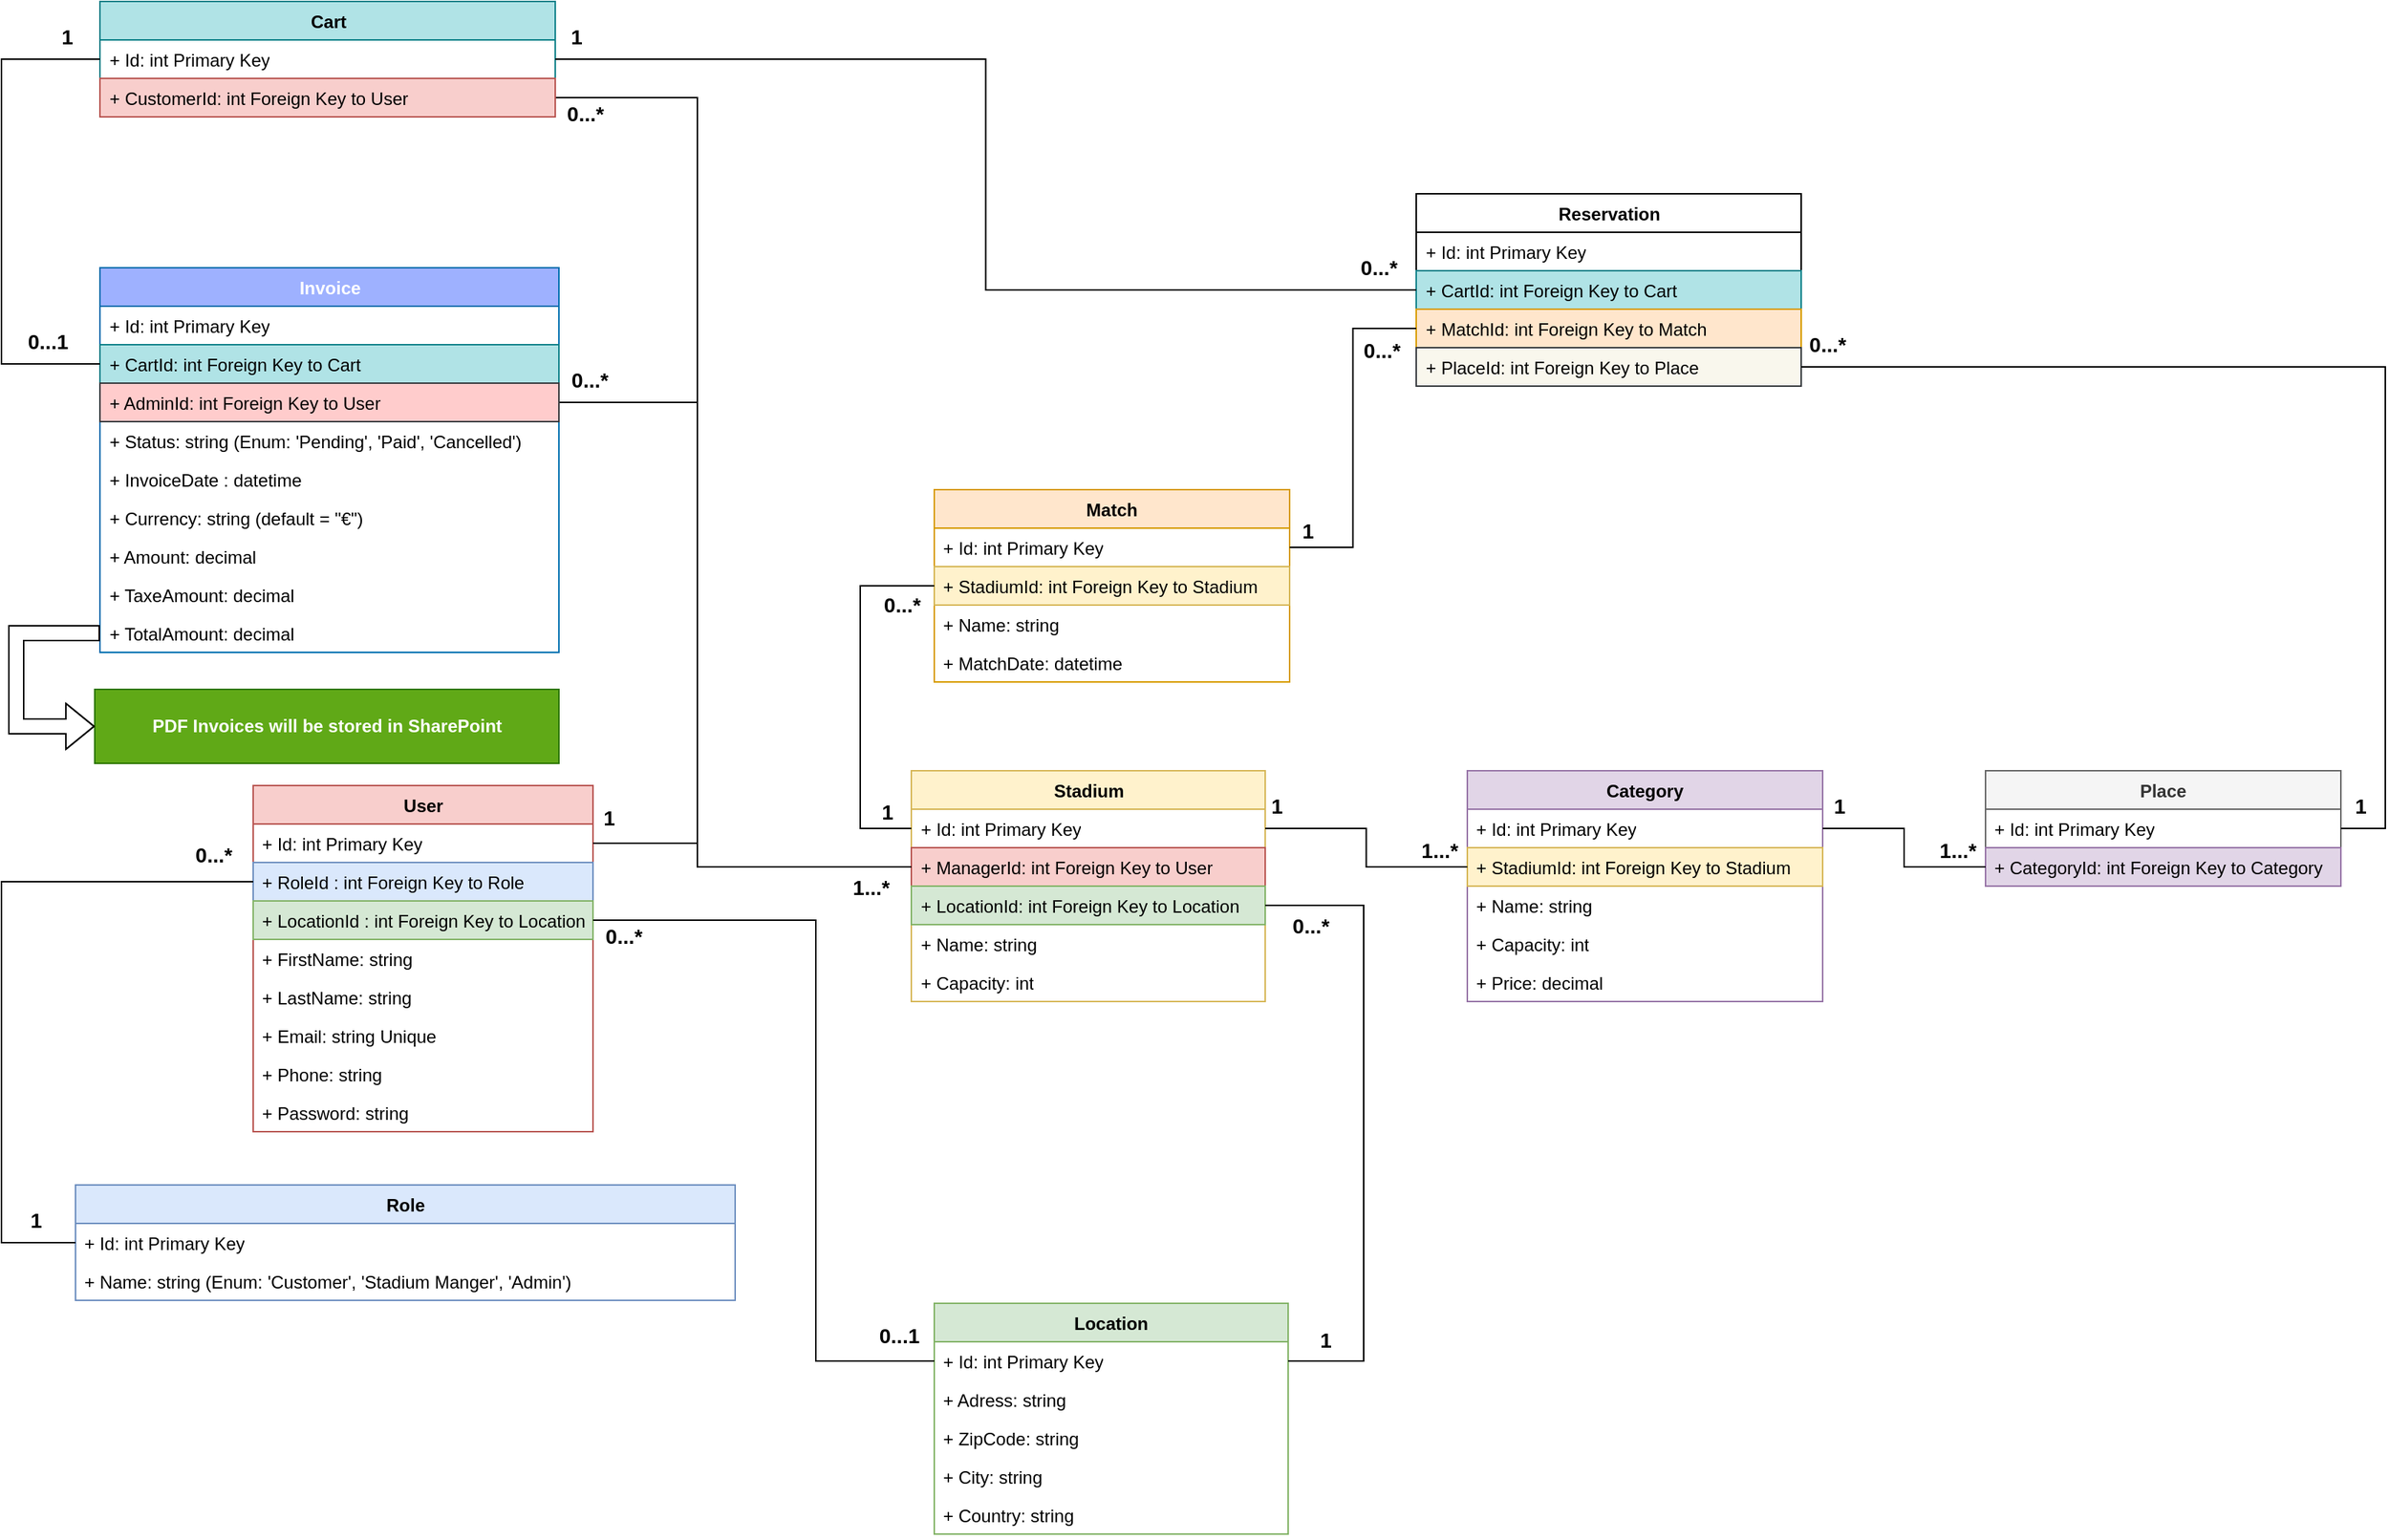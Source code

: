 <mxfile version="24.8.6">
  <diagram name="Page-1" id="E94RmT6vj7tHw_gUUZjL">
    <mxGraphModel dx="1687" dy="908" grid="1" gridSize="10" guides="1" tooltips="1" connect="1" arrows="1" fold="1" page="1" pageScale="1" pageWidth="827" pageHeight="1169" math="0" shadow="0">
      <root>
        <mxCell id="0" />
        <mxCell id="1" parent="0" />
        <mxCell id="bfRTvyOpsvccqPrukax--5" value="Role" style="swimlane;fontStyle=1;align=center;verticalAlign=top;childLayout=stackLayout;horizontal=1;startSize=26;horizontalStack=0;resizeParent=1;resizeParentMax=0;resizeLast=0;collapsible=1;marginBottom=0;whiteSpace=wrap;html=1;fillColor=#dae8fc;strokeColor=#6c8ebf;" parent="1" vertex="1">
          <mxGeometry x="90" y="870" width="445.5" height="78" as="geometry" />
        </mxCell>
        <mxCell id="bfRTvyOpsvccqPrukax--34" value="+ Id: int Primary Key&lt;div&gt;&lt;br&gt;&lt;/div&gt;" style="text;strokeColor=none;fillColor=none;align=left;verticalAlign=top;spacingLeft=4;spacingRight=4;overflow=hidden;rotatable=0;points=[[0,0.5],[1,0.5]];portConstraint=eastwest;whiteSpace=wrap;html=1;container=0;" parent="bfRTvyOpsvccqPrukax--5" vertex="1">
          <mxGeometry y="26" width="445.5" height="26" as="geometry" />
        </mxCell>
        <mxCell id="bfRTvyOpsvccqPrukax--6" value="+ Name: string (Enum: &#39;Customer&#39;, &#39;Stadium Manger&#39;, &#39;Admin&#39;)" style="text;strokeColor=none;fillColor=none;align=left;verticalAlign=top;spacingLeft=4;spacingRight=4;overflow=hidden;rotatable=0;points=[[0,0.5],[1,0.5]];portConstraint=eastwest;whiteSpace=wrap;html=1;" parent="bfRTvyOpsvccqPrukax--5" vertex="1">
          <mxGeometry y="52" width="445.5" height="26" as="geometry" />
        </mxCell>
        <mxCell id="bfRTvyOpsvccqPrukax--40" value="User" style="swimlane;fontStyle=1;align=center;verticalAlign=top;childLayout=stackLayout;horizontal=1;startSize=26;horizontalStack=0;resizeParent=1;resizeParentMax=0;resizeLast=0;collapsible=1;marginBottom=0;whiteSpace=wrap;html=1;fillColor=#f8cecc;strokeColor=#b85450;" parent="1" vertex="1">
          <mxGeometry x="210" y="600" width="229.5" height="234" as="geometry" />
        </mxCell>
        <mxCell id="bfRTvyOpsvccqPrukax--44" value="+ Id: int Primary Key&lt;div&gt;&lt;br&gt;&lt;/div&gt;" style="text;strokeColor=none;fillColor=none;align=left;verticalAlign=top;spacingLeft=4;spacingRight=4;overflow=hidden;rotatable=0;points=[[0,0.5],[1,0.5]];portConstraint=eastwest;whiteSpace=wrap;html=1;container=0;" parent="bfRTvyOpsvccqPrukax--40" vertex="1">
          <mxGeometry y="26" width="229.5" height="26" as="geometry" />
        </mxCell>
        <mxCell id="bfRTvyOpsvccqPrukax--45" value="+ RoleId : int Foreign Key to Role&lt;div&gt;&lt;br&gt;&lt;/div&gt;" style="text;strokeColor=#6c8ebf;fillColor=#dae8fc;align=left;verticalAlign=top;spacingLeft=4;spacingRight=4;overflow=hidden;rotatable=0;points=[[0,0.5],[1,0.5]];portConstraint=eastwest;whiteSpace=wrap;html=1;container=0;" parent="bfRTvyOpsvccqPrukax--40" vertex="1">
          <mxGeometry y="52" width="229.5" height="26" as="geometry" />
        </mxCell>
        <mxCell id="ugNyQJQZIIN02NgYReCT-14" value="+ LocationId : int Foreign Key to Location&lt;div&gt;&lt;br&gt;&lt;/div&gt;" style="text;strokeColor=#82b366;fillColor=#d5e8d4;align=left;verticalAlign=top;spacingLeft=4;spacingRight=4;overflow=hidden;rotatable=0;points=[[0,0.5],[1,0.5]];portConstraint=eastwest;whiteSpace=wrap;html=1;container=0;" vertex="1" parent="bfRTvyOpsvccqPrukax--40">
          <mxGeometry y="78" width="229.5" height="26" as="geometry" />
        </mxCell>
        <mxCell id="bfRTvyOpsvccqPrukax--47" value="+ FirstName: string&amp;nbsp;&lt;div&gt;&lt;br&gt;&lt;/div&gt;" style="text;strokeColor=none;fillColor=none;align=left;verticalAlign=top;spacingLeft=4;spacingRight=4;overflow=hidden;rotatable=0;points=[[0,0.5],[1,0.5]];portConstraint=eastwest;whiteSpace=wrap;html=1;container=0;" parent="bfRTvyOpsvccqPrukax--40" vertex="1">
          <mxGeometry y="104" width="229.5" height="26" as="geometry" />
        </mxCell>
        <mxCell id="bfRTvyOpsvccqPrukax--46" value="+ LastName: string&amp;nbsp;&lt;div&gt;&lt;br&gt;&lt;/div&gt;" style="text;strokeColor=none;fillColor=none;align=left;verticalAlign=top;spacingLeft=4;spacingRight=4;overflow=hidden;rotatable=0;points=[[0,0.5],[1,0.5]];portConstraint=eastwest;whiteSpace=wrap;html=1;container=0;" parent="bfRTvyOpsvccqPrukax--40" vertex="1">
          <mxGeometry y="130" width="229.5" height="26" as="geometry" />
        </mxCell>
        <mxCell id="bfRTvyOpsvccqPrukax--48" value="+ Email: string Unique&lt;div&gt;&lt;br&gt;&lt;/div&gt;" style="text;strokeColor=none;fillColor=none;align=left;verticalAlign=top;spacingLeft=4;spacingRight=4;overflow=hidden;rotatable=0;points=[[0,0.5],[1,0.5]];portConstraint=eastwest;whiteSpace=wrap;html=1;container=0;" parent="bfRTvyOpsvccqPrukax--40" vertex="1">
          <mxGeometry y="156" width="229.5" height="26" as="geometry" />
        </mxCell>
        <mxCell id="ugNyQJQZIIN02NgYReCT-13" value="+ Phone: string&lt;div&gt;&lt;br&gt;&lt;/div&gt;" style="text;strokeColor=none;fillColor=none;align=left;verticalAlign=top;spacingLeft=4;spacingRight=4;overflow=hidden;rotatable=0;points=[[0,0.5],[1,0.5]];portConstraint=eastwest;whiteSpace=wrap;html=1;container=0;" vertex="1" parent="bfRTvyOpsvccqPrukax--40">
          <mxGeometry y="182" width="229.5" height="26" as="geometry" />
        </mxCell>
        <mxCell id="bfRTvyOpsvccqPrukax--49" value="+ Password: string&amp;nbsp;&lt;div&gt;&lt;br&gt;&lt;/div&gt;" style="text;strokeColor=none;fillColor=none;align=left;verticalAlign=top;spacingLeft=4;spacingRight=4;overflow=hidden;rotatable=0;points=[[0,0.5],[1,0.5]];portConstraint=eastwest;whiteSpace=wrap;html=1;container=0;" parent="bfRTvyOpsvccqPrukax--40" vertex="1">
          <mxGeometry y="208" width="229.5" height="26" as="geometry" />
        </mxCell>
        <mxCell id="bfRTvyOpsvccqPrukax--51" value="Stadium" style="swimlane;fontStyle=1;align=center;verticalAlign=top;childLayout=stackLayout;horizontal=1;startSize=26;horizontalStack=0;resizeParent=1;resizeParentMax=0;resizeLast=0;collapsible=1;marginBottom=0;whiteSpace=wrap;html=1;fillColor=#fff2cc;strokeColor=#d6b656;" parent="1" vertex="1">
          <mxGeometry x="654.5" y="590" width="239.0" height="156" as="geometry" />
        </mxCell>
        <mxCell id="bfRTvyOpsvccqPrukax--52" value="+ Id: int Primary Key&lt;div&gt;&lt;br&gt;&lt;/div&gt;" style="text;strokeColor=none;fillColor=none;align=left;verticalAlign=top;spacingLeft=4;spacingRight=4;overflow=hidden;rotatable=0;points=[[0,0.5],[1,0.5]];portConstraint=eastwest;whiteSpace=wrap;html=1;container=0;" parent="bfRTvyOpsvccqPrukax--51" vertex="1">
          <mxGeometry y="26" width="239.0" height="26" as="geometry" />
        </mxCell>
        <mxCell id="bfRTvyOpsvccqPrukax--59" value="+ ManagerId: int Foreign Key to User&lt;div&gt;&lt;br&gt;&lt;/div&gt;" style="text;strokeColor=#b85450;fillColor=#f8cecc;align=left;verticalAlign=top;spacingLeft=4;spacingRight=4;overflow=hidden;rotatable=0;points=[[0,0.5],[1,0.5]];portConstraint=eastwest;whiteSpace=wrap;html=1;" parent="bfRTvyOpsvccqPrukax--51" vertex="1">
          <mxGeometry y="52" width="239.0" height="26" as="geometry" />
        </mxCell>
        <mxCell id="bfRTvyOpsvccqPrukax--54" value="+ LocationId: int Foreign Key to Location&lt;div&gt;&lt;br&gt;&lt;/div&gt;" style="text;strokeColor=#82b366;fillColor=#d5e8d4;align=left;verticalAlign=top;spacingLeft=4;spacingRight=4;overflow=hidden;rotatable=0;points=[[0,0.5],[1,0.5]];portConstraint=eastwest;whiteSpace=wrap;html=1;" parent="bfRTvyOpsvccqPrukax--51" vertex="1">
          <mxGeometry y="78" width="239.0" height="26" as="geometry" />
        </mxCell>
        <mxCell id="bfRTvyOpsvccqPrukax--75" value="+ Name: string" style="text;strokeColor=none;fillColor=none;align=left;verticalAlign=top;spacingLeft=4;spacingRight=4;overflow=hidden;rotatable=0;points=[[0,0.5],[1,0.5]];portConstraint=eastwest;whiteSpace=wrap;html=1;" parent="bfRTvyOpsvccqPrukax--51" vertex="1">
          <mxGeometry y="104" width="239.0" height="26" as="geometry" />
        </mxCell>
        <mxCell id="bfRTvyOpsvccqPrukax--55" value="+ Capacity: int" style="text;strokeColor=none;fillColor=none;align=left;verticalAlign=top;spacingLeft=4;spacingRight=4;overflow=hidden;rotatable=0;points=[[0,0.5],[1,0.5]];portConstraint=eastwest;whiteSpace=wrap;html=1;" parent="bfRTvyOpsvccqPrukax--51" vertex="1">
          <mxGeometry y="130" width="239.0" height="26" as="geometry" />
        </mxCell>
        <mxCell id="bfRTvyOpsvccqPrukax--63" value="Location" style="swimlane;fontStyle=1;align=center;verticalAlign=top;childLayout=stackLayout;horizontal=1;startSize=26;horizontalStack=0;resizeParent=1;resizeParentMax=0;resizeLast=0;collapsible=1;marginBottom=0;whiteSpace=wrap;html=1;fillColor=#d5e8d4;strokeColor=#82b366;" parent="1" vertex="1">
          <mxGeometry x="670" y="950" width="239.0" height="156" as="geometry" />
        </mxCell>
        <mxCell id="bfRTvyOpsvccqPrukax--69" value="+ Id: int Primary Key&lt;div&gt;&lt;br&gt;&lt;/div&gt;" style="text;strokeColor=none;fillColor=none;align=left;verticalAlign=top;spacingLeft=4;spacingRight=4;overflow=hidden;rotatable=0;points=[[0,0.5],[1,0.5]];portConstraint=eastwest;whiteSpace=wrap;html=1;container=0;" parent="bfRTvyOpsvccqPrukax--63" vertex="1">
          <mxGeometry y="26" width="239.0" height="26" as="geometry" />
        </mxCell>
        <mxCell id="bfRTvyOpsvccqPrukax--70" value="+ Adress: string&amp;nbsp;&lt;div&gt;&lt;br&gt;&lt;/div&gt;" style="text;strokeColor=none;fillColor=none;align=left;verticalAlign=top;spacingLeft=4;spacingRight=4;overflow=hidden;rotatable=0;points=[[0,0.5],[1,0.5]];portConstraint=eastwest;whiteSpace=wrap;html=1;" parent="bfRTvyOpsvccqPrukax--63" vertex="1">
          <mxGeometry y="52" width="239.0" height="26" as="geometry" />
        </mxCell>
        <mxCell id="bfRTvyOpsvccqPrukax--71" value="+ ZipCode: string&amp;nbsp;&lt;div&gt;&lt;br&gt;&lt;/div&gt;" style="text;strokeColor=none;fillColor=none;align=left;verticalAlign=top;spacingLeft=4;spacingRight=4;overflow=hidden;rotatable=0;points=[[0,0.5],[1,0.5]];portConstraint=eastwest;whiteSpace=wrap;html=1;" parent="bfRTvyOpsvccqPrukax--63" vertex="1">
          <mxGeometry y="78" width="239.0" height="26" as="geometry" />
        </mxCell>
        <mxCell id="bfRTvyOpsvccqPrukax--72" value="+ City: string" style="text;strokeColor=none;fillColor=none;align=left;verticalAlign=top;spacingLeft=4;spacingRight=4;overflow=hidden;rotatable=0;points=[[0,0.5],[1,0.5]];portConstraint=eastwest;whiteSpace=wrap;html=1;" parent="bfRTvyOpsvccqPrukax--63" vertex="1">
          <mxGeometry y="104" width="239.0" height="26" as="geometry" />
        </mxCell>
        <mxCell id="bfRTvyOpsvccqPrukax--73" value="+ Country: string&amp;nbsp;&lt;div&gt;&lt;br&gt;&lt;/div&gt;" style="text;strokeColor=none;fillColor=none;align=left;verticalAlign=top;spacingLeft=4;spacingRight=4;overflow=hidden;rotatable=0;points=[[0,0.5],[1,0.5]];portConstraint=eastwest;whiteSpace=wrap;html=1;" parent="bfRTvyOpsvccqPrukax--63" vertex="1">
          <mxGeometry y="130" width="239.0" height="26" as="geometry" />
        </mxCell>
        <mxCell id="bfRTvyOpsvccqPrukax--85" value="Category" style="swimlane;fontStyle=1;align=center;verticalAlign=top;childLayout=stackLayout;horizontal=1;startSize=26;horizontalStack=0;resizeParent=1;resizeParentMax=0;resizeLast=0;collapsible=1;marginBottom=0;whiteSpace=wrap;html=1;fillColor=#e1d5e7;strokeColor=#9673a6;" parent="1" vertex="1">
          <mxGeometry x="1030" y="590" width="240" height="156" as="geometry" />
        </mxCell>
        <mxCell id="bfRTvyOpsvccqPrukax--89" value="+ Id: int Primary Key&lt;div&gt;&lt;br&gt;&lt;/div&gt;" style="text;strokeColor=none;fillColor=none;align=left;verticalAlign=top;spacingLeft=4;spacingRight=4;overflow=hidden;rotatable=0;points=[[0,0.5],[1,0.5]];portConstraint=eastwest;whiteSpace=wrap;html=1;container=0;" parent="bfRTvyOpsvccqPrukax--85" vertex="1">
          <mxGeometry y="26" width="240" height="26" as="geometry" />
        </mxCell>
        <mxCell id="bfRTvyOpsvccqPrukax--94" value="+ StadiumId: int Foreign Key to Stadium" style="text;strokeColor=#d6b656;fillColor=#fff2cc;align=left;verticalAlign=top;spacingLeft=4;spacingRight=4;overflow=hidden;rotatable=0;points=[[0,0.5],[1,0.5]];portConstraint=eastwest;whiteSpace=wrap;html=1;container=0;" parent="bfRTvyOpsvccqPrukax--85" vertex="1">
          <mxGeometry y="52" width="240" height="26" as="geometry" />
        </mxCell>
        <mxCell id="bfRTvyOpsvccqPrukax--90" value="+ Name: string" style="text;strokeColor=none;fillColor=none;align=left;verticalAlign=top;spacingLeft=4;spacingRight=4;overflow=hidden;rotatable=0;points=[[0,0.5],[1,0.5]];portConstraint=eastwest;whiteSpace=wrap;html=1;container=0;" parent="bfRTvyOpsvccqPrukax--85" vertex="1">
          <mxGeometry y="78" width="240" height="26" as="geometry" />
        </mxCell>
        <mxCell id="bfRTvyOpsvccqPrukax--92" value="+ Capacity: int" style="text;strokeColor=none;fillColor=none;align=left;verticalAlign=top;spacingLeft=4;spacingRight=4;overflow=hidden;rotatable=0;points=[[0,0.5],[1,0.5]];portConstraint=eastwest;whiteSpace=wrap;html=1;container=0;" parent="bfRTvyOpsvccqPrukax--85" vertex="1">
          <mxGeometry y="104" width="240" height="26" as="geometry" />
        </mxCell>
        <mxCell id="bfRTvyOpsvccqPrukax--93" value="+ Price: decimal" style="text;strokeColor=none;fillColor=none;align=left;verticalAlign=top;spacingLeft=4;spacingRight=4;overflow=hidden;rotatable=0;points=[[0,0.5],[1,0.5]];portConstraint=eastwest;whiteSpace=wrap;html=1;container=0;" parent="bfRTvyOpsvccqPrukax--85" vertex="1">
          <mxGeometry y="130" width="240" height="26" as="geometry" />
        </mxCell>
        <mxCell id="bfRTvyOpsvccqPrukax--96" value="Place" style="swimlane;fontStyle=1;align=center;verticalAlign=top;childLayout=stackLayout;horizontal=1;startSize=26;horizontalStack=0;resizeParent=1;resizeParentMax=0;resizeLast=0;collapsible=1;marginBottom=0;whiteSpace=wrap;html=1;fillColor=#f5f5f5;fontColor=#333333;strokeColor=#666666;" parent="1" vertex="1">
          <mxGeometry x="1380" y="590" width="240" height="78" as="geometry" />
        </mxCell>
        <mxCell id="bfRTvyOpsvccqPrukax--97" value="+ Id: int Primary Key&lt;div&gt;&lt;br&gt;&lt;/div&gt;" style="text;strokeColor=none;fillColor=none;align=left;verticalAlign=top;spacingLeft=4;spacingRight=4;overflow=hidden;rotatable=0;points=[[0,0.5],[1,0.5]];portConstraint=eastwest;whiteSpace=wrap;html=1;container=0;" parent="bfRTvyOpsvccqPrukax--96" vertex="1">
          <mxGeometry y="26" width="240" height="26" as="geometry" />
        </mxCell>
        <mxCell id="bfRTvyOpsvccqPrukax--98" value="+ CategoryId: int Foreign Key to Category" style="text;strokeColor=#9673a6;fillColor=#e1d5e7;align=left;verticalAlign=top;spacingLeft=4;spacingRight=4;overflow=hidden;rotatable=0;points=[[0,0.5],[1,0.5]];portConstraint=eastwest;whiteSpace=wrap;html=1;container=0;" parent="bfRTvyOpsvccqPrukax--96" vertex="1">
          <mxGeometry y="52" width="240" height="26" as="geometry" />
        </mxCell>
        <mxCell id="bfRTvyOpsvccqPrukax--102" style="edgeStyle=orthogonalEdgeStyle;rounded=0;orthogonalLoop=1;jettySize=auto;html=1;entryX=1;entryY=0.5;entryDx=0;entryDy=0;endArrow=none;endFill=0;" parent="1" source="bfRTvyOpsvccqPrukax--98" target="bfRTvyOpsvccqPrukax--89" edge="1">
          <mxGeometry relative="1" as="geometry" />
        </mxCell>
        <mxCell id="bfRTvyOpsvccqPrukax--103" value="Match" style="swimlane;fontStyle=1;align=center;verticalAlign=top;childLayout=stackLayout;horizontal=1;startSize=26;horizontalStack=0;resizeParent=1;resizeParentMax=0;resizeLast=0;collapsible=1;marginBottom=0;whiteSpace=wrap;html=1;fillColor=#ffe6cc;strokeColor=#d79b00;" parent="1" vertex="1">
          <mxGeometry x="670" y="400" width="240" height="130" as="geometry" />
        </mxCell>
        <mxCell id="bfRTvyOpsvccqPrukax--109" value="+ Id: int Primary Key&lt;div&gt;&lt;br&gt;&lt;/div&gt;" style="text;strokeColor=none;fillColor=none;align=left;verticalAlign=top;spacingLeft=4;spacingRight=4;overflow=hidden;rotatable=0;points=[[0,0.5],[1,0.5]];portConstraint=eastwest;whiteSpace=wrap;html=1;container=0;" parent="bfRTvyOpsvccqPrukax--103" vertex="1">
          <mxGeometry y="26" width="240" height="26" as="geometry" />
        </mxCell>
        <mxCell id="bfRTvyOpsvccqPrukax--104" value="+ StadiumId: int Foreign Key to Stadium" style="text;strokeColor=#d6b656;fillColor=#fff2cc;align=left;verticalAlign=top;spacingLeft=4;spacingRight=4;overflow=hidden;rotatable=0;points=[[0,0.5],[1,0.5]];portConstraint=eastwest;whiteSpace=wrap;html=1;" parent="bfRTvyOpsvccqPrukax--103" vertex="1">
          <mxGeometry y="52" width="240" height="26" as="geometry" />
        </mxCell>
        <mxCell id="bfRTvyOpsvccqPrukax--112" value="+ Name: string" style="text;strokeColor=none;fillColor=none;align=left;verticalAlign=top;spacingLeft=4;spacingRight=4;overflow=hidden;rotatable=0;points=[[0,0.5],[1,0.5]];portConstraint=eastwest;whiteSpace=wrap;html=1;" parent="bfRTvyOpsvccqPrukax--103" vertex="1">
          <mxGeometry y="78" width="240" height="26" as="geometry" />
        </mxCell>
        <mxCell id="bfRTvyOpsvccqPrukax--110" value="+ MatchDate: datetime" style="text;strokeColor=none;fillColor=none;align=left;verticalAlign=top;spacingLeft=4;spacingRight=4;overflow=hidden;rotatable=0;points=[[0,0.5],[1,0.5]];portConstraint=eastwest;whiteSpace=wrap;html=1;" parent="bfRTvyOpsvccqPrukax--103" vertex="1">
          <mxGeometry y="104" width="240" height="26" as="geometry" />
        </mxCell>
        <mxCell id="bfRTvyOpsvccqPrukax--107" style="edgeStyle=orthogonalEdgeStyle;rounded=0;orthogonalLoop=1;jettySize=auto;html=1;entryX=1;entryY=0.5;entryDx=0;entryDy=0;endArrow=none;endFill=0;" parent="1" source="bfRTvyOpsvccqPrukax--94" target="bfRTvyOpsvccqPrukax--52" edge="1">
          <mxGeometry relative="1" as="geometry" />
        </mxCell>
        <mxCell id="bfRTvyOpsvccqPrukax--113" value="Reservation" style="swimlane;fontStyle=1;align=center;verticalAlign=top;childLayout=stackLayout;horizontal=1;startSize=26;horizontalStack=0;resizeParent=1;resizeParentMax=0;resizeLast=0;collapsible=1;marginBottom=0;whiteSpace=wrap;html=1;" parent="1" vertex="1">
          <mxGeometry x="995.5" y="200" width="260" height="130" as="geometry" />
        </mxCell>
        <mxCell id="bfRTvyOpsvccqPrukax--114" value="+ Id: int Primary Key&lt;div&gt;&lt;br&gt;&lt;/div&gt;" style="text;strokeColor=none;fillColor=none;align=left;verticalAlign=top;spacingLeft=4;spacingRight=4;overflow=hidden;rotatable=0;points=[[0,0.5],[1,0.5]];portConstraint=eastwest;whiteSpace=wrap;html=1;container=0;" parent="bfRTvyOpsvccqPrukax--113" vertex="1">
          <mxGeometry y="26" width="260" height="26" as="geometry" />
        </mxCell>
        <mxCell id="bfRTvyOpsvccqPrukax--139" value="+ CartId: int Foreign Key to Cart" style="text;strokeColor=#0e8088;fillColor=#b0e3e6;align=left;verticalAlign=top;spacingLeft=4;spacingRight=4;overflow=hidden;rotatable=0;points=[[0,0.5],[1,0.5]];portConstraint=eastwest;whiteSpace=wrap;html=1;" parent="bfRTvyOpsvccqPrukax--113" vertex="1">
          <mxGeometry y="52" width="260" height="26" as="geometry" />
        </mxCell>
        <mxCell id="bfRTvyOpsvccqPrukax--115" value="+ MatchId: int Foreign Key to Match" style="text;strokeColor=#d79b00;fillColor=#ffe6cc;align=left;verticalAlign=top;spacingLeft=4;spacingRight=4;overflow=hidden;rotatable=0;points=[[0,0.5],[1,0.5]];portConstraint=eastwest;whiteSpace=wrap;html=1;" parent="bfRTvyOpsvccqPrukax--113" vertex="1">
          <mxGeometry y="78" width="260" height="26" as="geometry" />
        </mxCell>
        <mxCell id="bfRTvyOpsvccqPrukax--120" value="+ PlaceId: int Foreign Key to Place" style="text;strokeColor=#36393d;fillColor=#f9f7ed;align=left;verticalAlign=top;spacingLeft=4;spacingRight=4;overflow=hidden;rotatable=0;points=[[0,0.5],[1,0.5]];portConstraint=eastwest;whiteSpace=wrap;html=1;" parent="bfRTvyOpsvccqPrukax--113" vertex="1">
          <mxGeometry y="104" width="260" height="26" as="geometry" />
        </mxCell>
        <mxCell id="bfRTvyOpsvccqPrukax--123" style="edgeStyle=orthogonalEdgeStyle;rounded=0;orthogonalLoop=1;jettySize=auto;html=1;entryX=1;entryY=0.5;entryDx=0;entryDy=0;endArrow=none;endFill=0;" parent="1" source="bfRTvyOpsvccqPrukax--115" target="bfRTvyOpsvccqPrukax--109" edge="1">
          <mxGeometry relative="1" as="geometry" />
        </mxCell>
        <mxCell id="bfRTvyOpsvccqPrukax--131" style="edgeStyle=orthogonalEdgeStyle;rounded=0;orthogonalLoop=1;jettySize=auto;html=1;entryX=0;entryY=0.5;entryDx=0;entryDy=0;endArrow=none;endFill=0;" parent="1" source="bfRTvyOpsvccqPrukax--104" target="bfRTvyOpsvccqPrukax--52" edge="1">
          <mxGeometry relative="1" as="geometry">
            <Array as="points">
              <mxPoint x="620" y="465" />
              <mxPoint x="620" y="629" />
            </Array>
          </mxGeometry>
        </mxCell>
        <mxCell id="ugNyQJQZIIN02NgYReCT-30" style="edgeStyle=orthogonalEdgeStyle;rounded=0;orthogonalLoop=1;jettySize=auto;html=1;entryX=1;entryY=0.5;entryDx=0;entryDy=0;endArrow=none;endFill=0;" edge="1" parent="1" source="bfRTvyOpsvccqPrukax--137" target="bfRTvyOpsvccqPrukax--44">
          <mxGeometry relative="1" as="geometry">
            <Array as="points">
              <mxPoint x="510" y="135" />
              <mxPoint x="510" y="639" />
            </Array>
          </mxGeometry>
        </mxCell>
        <mxCell id="bfRTvyOpsvccqPrukax--137" value="Cart" style="swimlane;fontStyle=1;align=center;verticalAlign=top;childLayout=stackLayout;horizontal=1;startSize=26;horizontalStack=0;resizeParent=1;resizeParentMax=0;resizeLast=0;collapsible=1;marginBottom=0;whiteSpace=wrap;html=1;fillColor=#b0e3e6;strokeColor=#0e8088;swimlaneLine=1;" parent="1" vertex="1">
          <mxGeometry x="106.5" y="70" width="307.5" height="78" as="geometry" />
        </mxCell>
        <mxCell id="bfRTvyOpsvccqPrukax--138" value="+ Id: int Primary Key&lt;div&gt;&lt;br&gt;&lt;/div&gt;" style="text;strokeColor=none;fillColor=none;align=left;verticalAlign=top;spacingLeft=4;spacingRight=4;overflow=hidden;rotatable=0;points=[[0,0.5],[1,0.5]];portConstraint=eastwest;whiteSpace=wrap;html=1;container=0;" parent="bfRTvyOpsvccqPrukax--137" vertex="1">
          <mxGeometry y="26" width="307.5" height="26" as="geometry" />
        </mxCell>
        <mxCell id="bfRTvyOpsvccqPrukax--122" value="+ CustomerId: int Foreign Key to User" style="text;strokeColor=#b85450;fillColor=#f8cecc;align=left;verticalAlign=top;spacingLeft=4;spacingRight=4;overflow=hidden;rotatable=0;points=[[0,0.5],[1,0.5]];portConstraint=eastwest;whiteSpace=wrap;html=1;" parent="bfRTvyOpsvccqPrukax--137" vertex="1">
          <mxGeometry y="52" width="307.5" height="26" as="geometry" />
        </mxCell>
        <mxCell id="bfRTvyOpsvccqPrukax--149" style="edgeStyle=orthogonalEdgeStyle;rounded=0;orthogonalLoop=1;jettySize=auto;html=1;entryX=1;entryY=0.5;entryDx=0;entryDy=0;endArrow=none;endFill=0;" parent="1" source="bfRTvyOpsvccqPrukax--139" target="bfRTvyOpsvccqPrukax--138" edge="1">
          <mxGeometry relative="1" as="geometry" />
        </mxCell>
        <mxCell id="ugNyQJQZIIN02NgYReCT-37" style="edgeStyle=orthogonalEdgeStyle;rounded=0;orthogonalLoop=1;jettySize=auto;html=1;exitX=1;exitY=0.5;exitDx=0;exitDy=0;entryX=1;entryY=0.5;entryDx=0;entryDy=0;endArrow=none;endFill=0;" edge="1" parent="1" source="cj4HnGWfGCbjvm7Y0j-x-3" target="bfRTvyOpsvccqPrukax--44">
          <mxGeometry relative="1" as="geometry">
            <Array as="points">
              <mxPoint x="510" y="341" />
              <mxPoint x="510" y="639" />
            </Array>
          </mxGeometry>
        </mxCell>
        <mxCell id="cj4HnGWfGCbjvm7Y0j-x-3" value="Invoice" style="swimlane;fontStyle=1;align=center;verticalAlign=top;childLayout=stackLayout;horizontal=1;startSize=26;horizontalStack=0;resizeParent=1;resizeParentMax=0;resizeLast=0;collapsible=1;marginBottom=0;whiteSpace=wrap;html=1;swimlaneLine=1;fillColor=#9eb1ff;strokeColor=#006EAF;fontColor=#ffffff;" parent="1" vertex="1">
          <mxGeometry x="106.5" y="250" width="310" height="260" as="geometry" />
        </mxCell>
        <mxCell id="cj4HnGWfGCbjvm7Y0j-x-4" value="+ Id: int Primary Key&lt;div&gt;&lt;br&gt;&lt;/div&gt;" style="text;strokeColor=none;fillColor=none;align=left;verticalAlign=top;spacingLeft=4;spacingRight=4;overflow=hidden;rotatable=0;points=[[0,0.5],[1,0.5]];portConstraint=eastwest;whiteSpace=wrap;html=1;container=0;" parent="cj4HnGWfGCbjvm7Y0j-x-3" vertex="1">
          <mxGeometry y="26" width="310" height="26" as="geometry" />
        </mxCell>
        <mxCell id="cj4HnGWfGCbjvm7Y0j-x-8" value="+ CartId: int Foreign Key to Cart" style="text;strokeColor=#0e8088;fillColor=#b0e3e6;align=left;verticalAlign=top;spacingLeft=4;spacingRight=4;overflow=hidden;rotatable=0;points=[[0,0.5],[1,0.5]];portConstraint=eastwest;whiteSpace=wrap;html=1;" parent="cj4HnGWfGCbjvm7Y0j-x-3" vertex="1">
          <mxGeometry y="52" width="310" height="26" as="geometry" />
        </mxCell>
        <mxCell id="cj4HnGWfGCbjvm7Y0j-x-10" value="+ AdminId: int Foreign Key to User" style="text;strokeColor=#36393d;fillColor=#ffcccc;align=left;verticalAlign=top;spacingLeft=4;spacingRight=4;overflow=hidden;rotatable=0;points=[[0,0.5],[1,0.5]];portConstraint=eastwest;whiteSpace=wrap;html=1;" parent="cj4HnGWfGCbjvm7Y0j-x-3" vertex="1">
          <mxGeometry y="78" width="310" height="26" as="geometry" />
        </mxCell>
        <mxCell id="cj4HnGWfGCbjvm7Y0j-x-6" value="+ Status: string (Enum: &#39;Pending&#39;, &#39;Paid&#39;, &#39;Cancelled&#39;)" style="text;align=left;verticalAlign=top;spacingLeft=4;spacingRight=4;overflow=hidden;rotatable=0;points=[[0,0.5],[1,0.5]];portConstraint=eastwest;whiteSpace=wrap;html=1;" parent="cj4HnGWfGCbjvm7Y0j-x-3" vertex="1">
          <mxGeometry y="104" width="310" height="26" as="geometry" />
        </mxCell>
        <mxCell id="cj4HnGWfGCbjvm7Y0j-x-7" value="+ InvoiceDate : datetime" style="text;align=left;verticalAlign=top;spacingLeft=4;spacingRight=4;overflow=hidden;rotatable=0;points=[[0,0.5],[1,0.5]];portConstraint=eastwest;whiteSpace=wrap;html=1;" parent="cj4HnGWfGCbjvm7Y0j-x-3" vertex="1">
          <mxGeometry y="130" width="310" height="26" as="geometry" />
        </mxCell>
        <mxCell id="ugNyQJQZIIN02NgYReCT-53" value="+ Currency: string (default = &quot;€&quot;)" style="text;align=left;verticalAlign=top;spacingLeft=4;spacingRight=4;overflow=hidden;rotatable=0;points=[[0,0.5],[1,0.5]];portConstraint=eastwest;whiteSpace=wrap;html=1;" vertex="1" parent="cj4HnGWfGCbjvm7Y0j-x-3">
          <mxGeometry y="156" width="310" height="26" as="geometry" />
        </mxCell>
        <mxCell id="ugNyQJQZIIN02NgYReCT-52" value="+ Amount: decimal" style="text;align=left;verticalAlign=top;spacingLeft=4;spacingRight=4;overflow=hidden;rotatable=0;points=[[0,0.5],[1,0.5]];portConstraint=eastwest;whiteSpace=wrap;html=1;" vertex="1" parent="cj4HnGWfGCbjvm7Y0j-x-3">
          <mxGeometry y="182" width="310" height="26" as="geometry" />
        </mxCell>
        <mxCell id="ugNyQJQZIIN02NgYReCT-51" value="+ TaxeAmount: decimal" style="text;align=left;verticalAlign=top;spacingLeft=4;spacingRight=4;overflow=hidden;rotatable=0;points=[[0,0.5],[1,0.5]];portConstraint=eastwest;whiteSpace=wrap;html=1;" vertex="1" parent="cj4HnGWfGCbjvm7Y0j-x-3">
          <mxGeometry y="208" width="310" height="26" as="geometry" />
        </mxCell>
        <mxCell id="cj4HnGWfGCbjvm7Y0j-x-9" value="+ TotalAmount: decimal" style="text;align=left;verticalAlign=top;spacingLeft=4;spacingRight=4;overflow=hidden;rotatable=0;points=[[0,0.5],[1,0.5]];portConstraint=eastwest;whiteSpace=wrap;html=1;" parent="cj4HnGWfGCbjvm7Y0j-x-3" vertex="1">
          <mxGeometry y="234" width="310" height="26" as="geometry" />
        </mxCell>
        <mxCell id="ugNyQJQZIIN02NgYReCT-1" style="edgeStyle=orthogonalEdgeStyle;rounded=0;orthogonalLoop=1;jettySize=auto;html=1;entryX=0;entryY=0.5;entryDx=0;entryDy=0;endArrow=none;endFill=0;" edge="1" parent="1" source="bfRTvyOpsvccqPrukax--45" target="bfRTvyOpsvccqPrukax--5">
          <mxGeometry relative="1" as="geometry">
            <Array as="points">
              <mxPoint x="40" y="665" />
              <mxPoint x="40" y="909" />
            </Array>
          </mxGeometry>
        </mxCell>
        <mxCell id="ugNyQJQZIIN02NgYReCT-5" style="edgeStyle=orthogonalEdgeStyle;rounded=0;orthogonalLoop=1;jettySize=auto;html=1;entryX=1;entryY=0.5;entryDx=0;entryDy=0;endArrow=none;endFill=0;" edge="1" parent="1" source="bfRTvyOpsvccqPrukax--120" target="bfRTvyOpsvccqPrukax--97">
          <mxGeometry relative="1" as="geometry">
            <Array as="points">
              <mxPoint x="1650" y="317" />
              <mxPoint x="1650" y="629" />
            </Array>
          </mxGeometry>
        </mxCell>
        <mxCell id="ugNyQJQZIIN02NgYReCT-17" value="&lt;b&gt;&lt;font style=&quot;font-size: 14px;&quot;&gt;0...*&lt;/font&gt;&lt;/b&gt;" style="edgeLabel;html=1;align=center;verticalAlign=middle;resizable=0;points=[];" vertex="1" connectable="0" parent="ugNyQJQZIIN02NgYReCT-5">
          <mxGeometry x="-0.509" y="-3" relative="1" as="geometry">
            <mxPoint x="-164" y="-18" as="offset" />
          </mxGeometry>
        </mxCell>
        <mxCell id="ugNyQJQZIIN02NgYReCT-6" style="edgeStyle=orthogonalEdgeStyle;rounded=0;orthogonalLoop=1;jettySize=auto;html=1;entryX=1;entryY=0.5;entryDx=0;entryDy=0;endArrow=none;endFill=0;" edge="1" parent="1" source="bfRTvyOpsvccqPrukax--54" target="bfRTvyOpsvccqPrukax--69">
          <mxGeometry relative="1" as="geometry">
            <Array as="points">
              <mxPoint x="960" y="681" />
              <mxPoint x="960" y="989" />
            </Array>
          </mxGeometry>
        </mxCell>
        <mxCell id="ugNyQJQZIIN02NgYReCT-7" style="edgeStyle=orthogonalEdgeStyle;rounded=0;orthogonalLoop=1;jettySize=auto;html=1;entryX=0;entryY=0.5;entryDx=0;entryDy=0;endArrow=none;endFill=0;" edge="1" parent="1" source="cj4HnGWfGCbjvm7Y0j-x-8" target="bfRTvyOpsvccqPrukax--138">
          <mxGeometry relative="1" as="geometry">
            <Array as="points">
              <mxPoint x="40" y="315" />
              <mxPoint x="40" y="109" />
            </Array>
          </mxGeometry>
        </mxCell>
        <mxCell id="ugNyQJQZIIN02NgYReCT-15" style="edgeStyle=orthogonalEdgeStyle;rounded=0;orthogonalLoop=1;jettySize=auto;html=1;entryX=0;entryY=0.5;entryDx=0;entryDy=0;endArrow=none;endFill=0;" edge="1" parent="1" source="ugNyQJQZIIN02NgYReCT-14" target="bfRTvyOpsvccqPrukax--69">
          <mxGeometry relative="1" as="geometry">
            <Array as="points">
              <mxPoint x="590" y="691" />
              <mxPoint x="590" y="989" />
            </Array>
          </mxGeometry>
        </mxCell>
        <mxCell id="ugNyQJQZIIN02NgYReCT-18" value="&lt;font style=&quot;font-size: 14px;&quot;&gt;&lt;b style=&quot;&quot;&gt;1&lt;/b&gt;&lt;/font&gt;" style="edgeLabel;html=1;align=center;verticalAlign=middle;resizable=0;points=[];" vertex="1" connectable="0" parent="1">
          <mxGeometry x="1390" y="430" as="geometry">
            <mxPoint x="243" y="184" as="offset" />
          </mxGeometry>
        </mxCell>
        <mxCell id="ugNyQJQZIIN02NgYReCT-19" value="&lt;b&gt;&lt;font style=&quot;font-size: 14px;&quot;&gt;1&lt;/font&gt;&lt;/b&gt;" style="edgeLabel;html=1;align=center;verticalAlign=middle;resizable=0;points=[];" vertex="1" connectable="0" parent="1">
          <mxGeometry x="1220.001" y="430.004" as="geometry">
            <mxPoint x="61" y="184" as="offset" />
          </mxGeometry>
        </mxCell>
        <mxCell id="ugNyQJQZIIN02NgYReCT-20" value="&lt;b&gt;&lt;font style=&quot;font-size: 14px;&quot;&gt;1...*&lt;/font&gt;&lt;/b&gt;" style="edgeLabel;html=1;align=center;verticalAlign=middle;resizable=0;points=[];" vertex="1" connectable="0" parent="1">
          <mxGeometry x="1300.001" y="460.004" as="geometry">
            <mxPoint x="61" y="184" as="offset" />
          </mxGeometry>
        </mxCell>
        <mxCell id="ugNyQJQZIIN02NgYReCT-21" value="&lt;b&gt;&lt;font style=&quot;font-size: 14px;&quot;&gt;1&lt;/font&gt;&lt;/b&gt;" style="edgeLabel;html=1;align=center;verticalAlign=middle;resizable=0;points=[];" vertex="1" connectable="0" parent="1">
          <mxGeometry x="840.001" y="430.004" as="geometry">
            <mxPoint x="61" y="184" as="offset" />
          </mxGeometry>
        </mxCell>
        <mxCell id="ugNyQJQZIIN02NgYReCT-22" value="&lt;b&gt;&lt;font style=&quot;font-size: 14px;&quot;&gt;1...*&lt;/font&gt;&lt;/b&gt;" style="edgeLabel;html=1;align=center;verticalAlign=middle;resizable=0;points=[];" vertex="1" connectable="0" parent="1">
          <mxGeometry x="950.001" y="460.004" as="geometry">
            <mxPoint x="61" y="184" as="offset" />
          </mxGeometry>
        </mxCell>
        <mxCell id="ugNyQJQZIIN02NgYReCT-23" value="&lt;b&gt;&lt;font style=&quot;font-size: 14px;&quot;&gt;1&lt;/font&gt;&lt;/b&gt;" style="edgeLabel;html=1;align=center;verticalAlign=middle;resizable=0;points=[];" vertex="1" connectable="0" parent="1">
          <mxGeometry x="1270" y="312" as="geometry">
            <mxPoint x="-348" y="116" as="offset" />
          </mxGeometry>
        </mxCell>
        <mxCell id="ugNyQJQZIIN02NgYReCT-24" value="&lt;b&gt;&lt;font style=&quot;font-size: 14px;&quot;&gt;0...*&lt;/font&gt;&lt;/b&gt;" style="edgeLabel;html=1;align=center;verticalAlign=middle;resizable=0;points=[];" vertex="1" connectable="0" parent="1">
          <mxGeometry x="1320" y="190" as="geometry">
            <mxPoint x="-348" y="116" as="offset" />
          </mxGeometry>
        </mxCell>
        <mxCell id="ugNyQJQZIIN02NgYReCT-25" value="&lt;b&gt;&lt;font style=&quot;font-size: 14px;&quot;&gt;1&lt;/font&gt;&lt;/b&gt;" style="edgeLabel;html=1;align=center;verticalAlign=middle;resizable=0;points=[];" vertex="1" connectable="0" parent="1">
          <mxGeometry x="1290" y="280" as="geometry">
            <mxPoint x="-652" y="338" as="offset" />
          </mxGeometry>
        </mxCell>
        <mxCell id="ugNyQJQZIIN02NgYReCT-26" value="&lt;b&gt;&lt;font style=&quot;font-size: 14px;&quot;&gt;0...*&lt;/font&gt;&lt;/b&gt;" style="edgeLabel;html=1;align=center;verticalAlign=middle;resizable=0;points=[];" vertex="1" connectable="0" parent="1">
          <mxGeometry x="1300" y="140" as="geometry">
            <mxPoint x="-652" y="338" as="offset" />
          </mxGeometry>
        </mxCell>
        <mxCell id="ugNyQJQZIIN02NgYReCT-27" value="&lt;b&gt;&lt;font style=&quot;font-size: 14px;&quot;&gt;1&lt;/font&gt;&lt;/b&gt;" style="edgeLabel;html=1;align=center;verticalAlign=middle;resizable=0;points=[];" vertex="1" connectable="0" parent="1">
          <mxGeometry x="990" y="1010" as="geometry">
            <mxPoint x="-56" y="-35" as="offset" />
          </mxGeometry>
        </mxCell>
        <mxCell id="ugNyQJQZIIN02NgYReCT-28" value="&lt;b&gt;&lt;font style=&quot;font-size: 14px;&quot;&gt;0...*&lt;/font&gt;&lt;/b&gt;" style="edgeLabel;html=1;align=center;verticalAlign=middle;resizable=0;points=[];" vertex="1" connectable="0" parent="1">
          <mxGeometry x="980" y="730" as="geometry">
            <mxPoint x="-56" y="-35" as="offset" />
          </mxGeometry>
        </mxCell>
        <mxCell id="ugNyQJQZIIN02NgYReCT-31" style="edgeStyle=orthogonalEdgeStyle;rounded=0;orthogonalLoop=1;jettySize=auto;html=1;entryX=1;entryY=0.5;entryDx=0;entryDy=0;endArrow=none;endFill=0;" edge="1" parent="1" source="bfRTvyOpsvccqPrukax--59" target="bfRTvyOpsvccqPrukax--44">
          <mxGeometry relative="1" as="geometry">
            <Array as="points">
              <mxPoint x="510" y="655" />
              <mxPoint x="510" y="639" />
            </Array>
          </mxGeometry>
        </mxCell>
        <mxCell id="ugNyQJQZIIN02NgYReCT-32" value="&lt;b&gt;&lt;font style=&quot;font-size: 14px;&quot;&gt;1&lt;/font&gt;&lt;/b&gt;" style="edgeLabel;html=1;align=center;verticalAlign=middle;resizable=0;points=[];" vertex="1" connectable="0" parent="1">
          <mxGeometry x="960" y="717" as="geometry">
            <mxPoint x="-897" y="177" as="offset" />
          </mxGeometry>
        </mxCell>
        <mxCell id="ugNyQJQZIIN02NgYReCT-33" value="&lt;b&gt;&lt;font style=&quot;font-size: 14px;&quot;&gt;0...*&lt;/font&gt;&lt;/b&gt;" style="edgeLabel;html=1;align=center;verticalAlign=middle;resizable=0;points=[];" vertex="1" connectable="0" parent="1">
          <mxGeometry x="1080" y="470" as="geometry">
            <mxPoint x="-897" y="177" as="offset" />
          </mxGeometry>
        </mxCell>
        <mxCell id="ugNyQJQZIIN02NgYReCT-35" value="&lt;b&gt;&lt;font style=&quot;font-size: 14px;&quot;&gt;0...*&lt;/font&gt;&lt;/b&gt;" style="edgeLabel;html=1;align=center;verticalAlign=middle;resizable=0;points=[];" vertex="1" connectable="0" parent="1">
          <mxGeometry x="970" y="250" as="geometry" />
        </mxCell>
        <mxCell id="ugNyQJQZIIN02NgYReCT-36" value="&lt;b&gt;&lt;font style=&quot;font-size: 14px;&quot;&gt;1&lt;/font&gt;&lt;/b&gt;" style="edgeLabel;html=1;align=center;verticalAlign=middle;resizable=0;points=[];" vertex="1" connectable="0" parent="1">
          <mxGeometry x="970" y="265" as="geometry">
            <mxPoint x="-542" y="-171" as="offset" />
          </mxGeometry>
        </mxCell>
        <mxCell id="ugNyQJQZIIN02NgYReCT-38" value="&lt;b&gt;&lt;font style=&quot;font-size: 14px;&quot;&gt;0...1&lt;/font&gt;&lt;/b&gt;" style="edgeLabel;html=1;align=center;verticalAlign=middle;resizable=0;points=[];" vertex="1" connectable="0" parent="1">
          <mxGeometry x="740" y="320" as="geometry">
            <mxPoint x="-669" y="-20" as="offset" />
          </mxGeometry>
        </mxCell>
        <mxCell id="ugNyQJQZIIN02NgYReCT-39" value="&lt;b&gt;&lt;font style=&quot;font-size: 14px;&quot;&gt;1&lt;/font&gt;&lt;/b&gt;" style="edgeLabel;html=1;align=center;verticalAlign=middle;resizable=0;points=[];" vertex="1" connectable="0" parent="1">
          <mxGeometry x="1063" y="260" as="geometry">
            <mxPoint x="-979" y="-166" as="offset" />
          </mxGeometry>
        </mxCell>
        <mxCell id="ugNyQJQZIIN02NgYReCT-41" value="&lt;b&gt;&lt;font style=&quot;font-size: 14px;&quot;&gt;0...*&lt;/font&gt;&lt;/b&gt;" style="edgeLabel;html=1;align=center;verticalAlign=middle;resizable=0;points=[];" vertex="1" connectable="0" parent="1">
          <mxGeometry x="1170" y="240" as="geometry">
            <mxPoint x="-733" y="86" as="offset" />
          </mxGeometry>
        </mxCell>
        <mxCell id="ugNyQJQZIIN02NgYReCT-42" value="&lt;b&gt;&lt;font style=&quot;font-size: 14px;&quot;&gt;1&lt;/font&gt;&lt;/b&gt;" style="edgeLabel;html=1;align=center;verticalAlign=middle;resizable=0;points=[];" vertex="1" connectable="0" parent="1">
          <mxGeometry x="1270" y="312" as="geometry">
            <mxPoint x="-820" y="310" as="offset" />
          </mxGeometry>
        </mxCell>
        <mxCell id="ugNyQJQZIIN02NgYReCT-44" value="&lt;b&gt;&lt;font style=&quot;font-size: 14px;&quot;&gt;0...*&lt;/font&gt;&lt;/b&gt;" style="edgeLabel;html=1;align=center;verticalAlign=middle;resizable=0;points=[];" vertex="1" connectable="0" parent="1">
          <mxGeometry x="1255.5" y="290" as="geometry">
            <mxPoint x="-822" y="-144" as="offset" />
          </mxGeometry>
        </mxCell>
        <mxCell id="ugNyQJQZIIN02NgYReCT-45" value="&lt;b&gt;&lt;font style=&quot;font-size: 14px;&quot;&gt;1...*&lt;/font&gt;&lt;/b&gt;" style="edgeLabel;html=1;align=center;verticalAlign=middle;resizable=0;points=[];" vertex="1" connectable="0" parent="1">
          <mxGeometry x="1282.5" y="312" as="geometry">
            <mxPoint x="-656" y="357" as="offset" />
          </mxGeometry>
        </mxCell>
        <mxCell id="ugNyQJQZIIN02NgYReCT-46" value="&lt;b&gt;&lt;font style=&quot;font-size: 14px;&quot;&gt;0...1&lt;/font&gt;&lt;/b&gt;" style="edgeLabel;html=1;align=center;verticalAlign=middle;resizable=0;points=[];" vertex="1" connectable="0" parent="1">
          <mxGeometry x="1255.5" y="440" as="geometry">
            <mxPoint x="-610" y="532" as="offset" />
          </mxGeometry>
        </mxCell>
        <mxCell id="ugNyQJQZIIN02NgYReCT-48" value="&lt;b&gt;&lt;font style=&quot;font-size: 14px;&quot;&gt;0...*&lt;/font&gt;&lt;/b&gt;" style="edgeLabel;html=1;align=center;verticalAlign=middle;resizable=0;points=[];" vertex="1" connectable="0" parent="1">
          <mxGeometry x="1070" y="170" as="geometry">
            <mxPoint x="-610" y="532" as="offset" />
          </mxGeometry>
        </mxCell>
        <mxCell id="ugNyQJQZIIN02NgYReCT-49" value="&lt;b&gt;PDF Invoices will be stored in SharePoint&lt;/b&gt;" style="html=1;whiteSpace=wrap;fillColor=#60a917;fontColor=#ffffff;strokeColor=#2D7600;" vertex="1" parent="1">
          <mxGeometry x="103" y="535" width="313.5" height="50" as="geometry" />
        </mxCell>
        <mxCell id="ugNyQJQZIIN02NgYReCT-56" style="edgeStyle=orthogonalEdgeStyle;rounded=0;orthogonalLoop=1;jettySize=auto;html=1;entryX=0;entryY=0.5;entryDx=0;entryDy=0;shape=flexArrow;" edge="1" parent="1" source="cj4HnGWfGCbjvm7Y0j-x-9" target="ugNyQJQZIIN02NgYReCT-49">
          <mxGeometry relative="1" as="geometry">
            <Array as="points">
              <mxPoint x="50" y="497" />
              <mxPoint x="50" y="560" />
            </Array>
          </mxGeometry>
        </mxCell>
      </root>
    </mxGraphModel>
  </diagram>
</mxfile>
